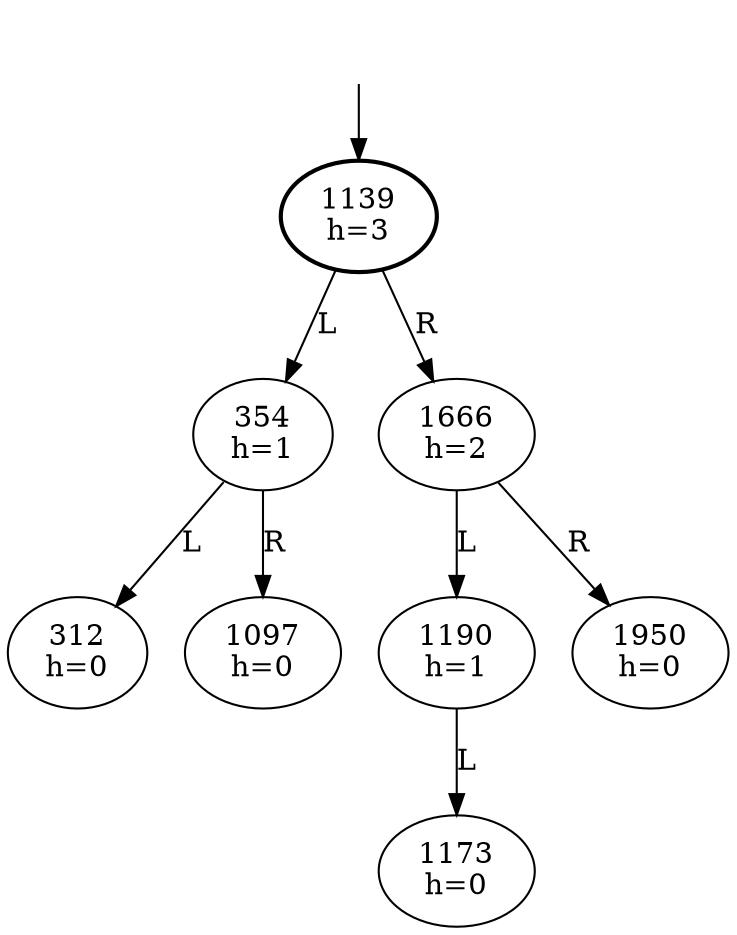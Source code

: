 digraph
 {
	Dummy [style=invis];
	Dummy -> 1139;
	1139 [penwidth=2];

	
      1139 [label="1139\nh=3"];

      1139 -> 354 [label="L"];
      354 [label="354\nh=1"];

      354 -> 312 [label="L"];
      312 [label="312\nh=0"];

      354 -> 1097 [label="R"];
      1097 [label="1097\nh=0"];

      1139 -> 1666 [label="R"];
      1666 [label="1666\nh=2"];

      1666 -> 1190 [label="L"];
      1190 [label="1190\nh=1"];

      1190 -> 1173 [label="L"];
      1173 [label="1173\nh=0"];

      1666 -> 1950 [label="R"];
      1950 [label="1950\nh=0"];

}